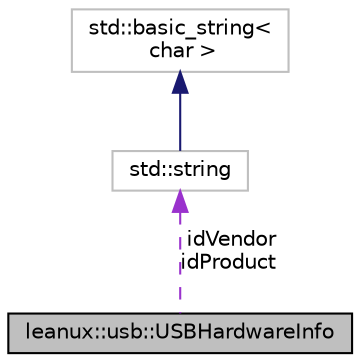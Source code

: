 digraph "leanux::usb::USBHardwareInfo"
{
 // LATEX_PDF_SIZE
  bgcolor="transparent";
  edge [fontname="Helvetica",fontsize="10",labelfontname="Helvetica",labelfontsize="10"];
  node [fontname="Helvetica",fontsize="10",shape=record];
  Node1 [label="leanux::usb::USBHardwareInfo",height=0.2,width=0.4,color="black", fillcolor="grey75", style="filled", fontcolor="black",tooltip="human readable USBHardwareId translated through usb.ids."];
  Node2 -> Node1 [dir="back",color="darkorchid3",fontsize="10",style="dashed",label=" idVendor\nidProduct" ,fontname="Helvetica"];
  Node2 [label="std::string",height=0.2,width=0.4,color="grey75",tooltip="STL class."];
  Node3 -> Node2 [dir="back",color="midnightblue",fontsize="10",style="solid",fontname="Helvetica"];
  Node3 [label="std::basic_string\<\l char \>",height=0.2,width=0.4,color="grey75",tooltip="STL class."];
}
